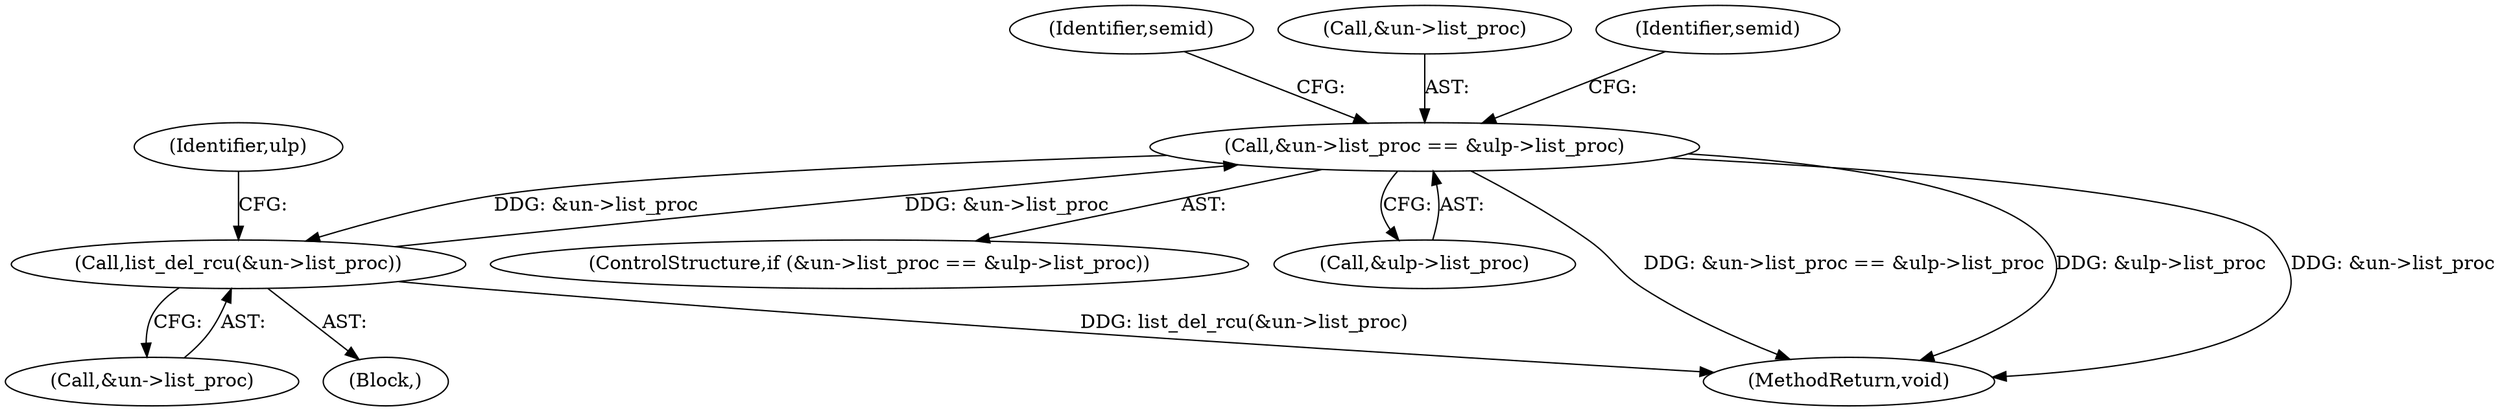 digraph "0_linux_6062a8dc0517bce23e3c2f7d2fea5e22411269a3_1@pointer" {
"1000145" [label="(Call,&un->list_proc == &ulp->list_proc)"];
"1000226" [label="(Call,list_del_rcu(&un->list_proc))"];
"1000145" [label="(Call,&un->list_proc == &ulp->list_proc)"];
"1000144" [label="(ControlStructure,if (&un->list_proc == &ulp->list_proc))"];
"1000227" [label="(Call,&un->list_proc)"];
"1000155" [label="(Identifier,semid)"];
"1000226" [label="(Call,list_del_rcu(&un->list_proc))"];
"1000146" [label="(Call,&un->list_proc)"];
"1000160" [label="(Identifier,semid)"];
"1000137" [label="(Block,)"];
"1000150" [label="(Call,&ulp->list_proc)"];
"1000323" [label="(MethodReturn,void)"];
"1000145" [label="(Call,&un->list_proc == &ulp->list_proc)"];
"1000234" [label="(Identifier,ulp)"];
"1000145" -> "1000144"  [label="AST: "];
"1000145" -> "1000150"  [label="CFG: "];
"1000146" -> "1000145"  [label="AST: "];
"1000150" -> "1000145"  [label="AST: "];
"1000155" -> "1000145"  [label="CFG: "];
"1000160" -> "1000145"  [label="CFG: "];
"1000145" -> "1000323"  [label="DDG: &un->list_proc == &ulp->list_proc"];
"1000145" -> "1000323"  [label="DDG: &ulp->list_proc"];
"1000145" -> "1000323"  [label="DDG: &un->list_proc"];
"1000226" -> "1000145"  [label="DDG: &un->list_proc"];
"1000145" -> "1000226"  [label="DDG: &un->list_proc"];
"1000226" -> "1000137"  [label="AST: "];
"1000226" -> "1000227"  [label="CFG: "];
"1000227" -> "1000226"  [label="AST: "];
"1000234" -> "1000226"  [label="CFG: "];
"1000226" -> "1000323"  [label="DDG: list_del_rcu(&un->list_proc)"];
}
